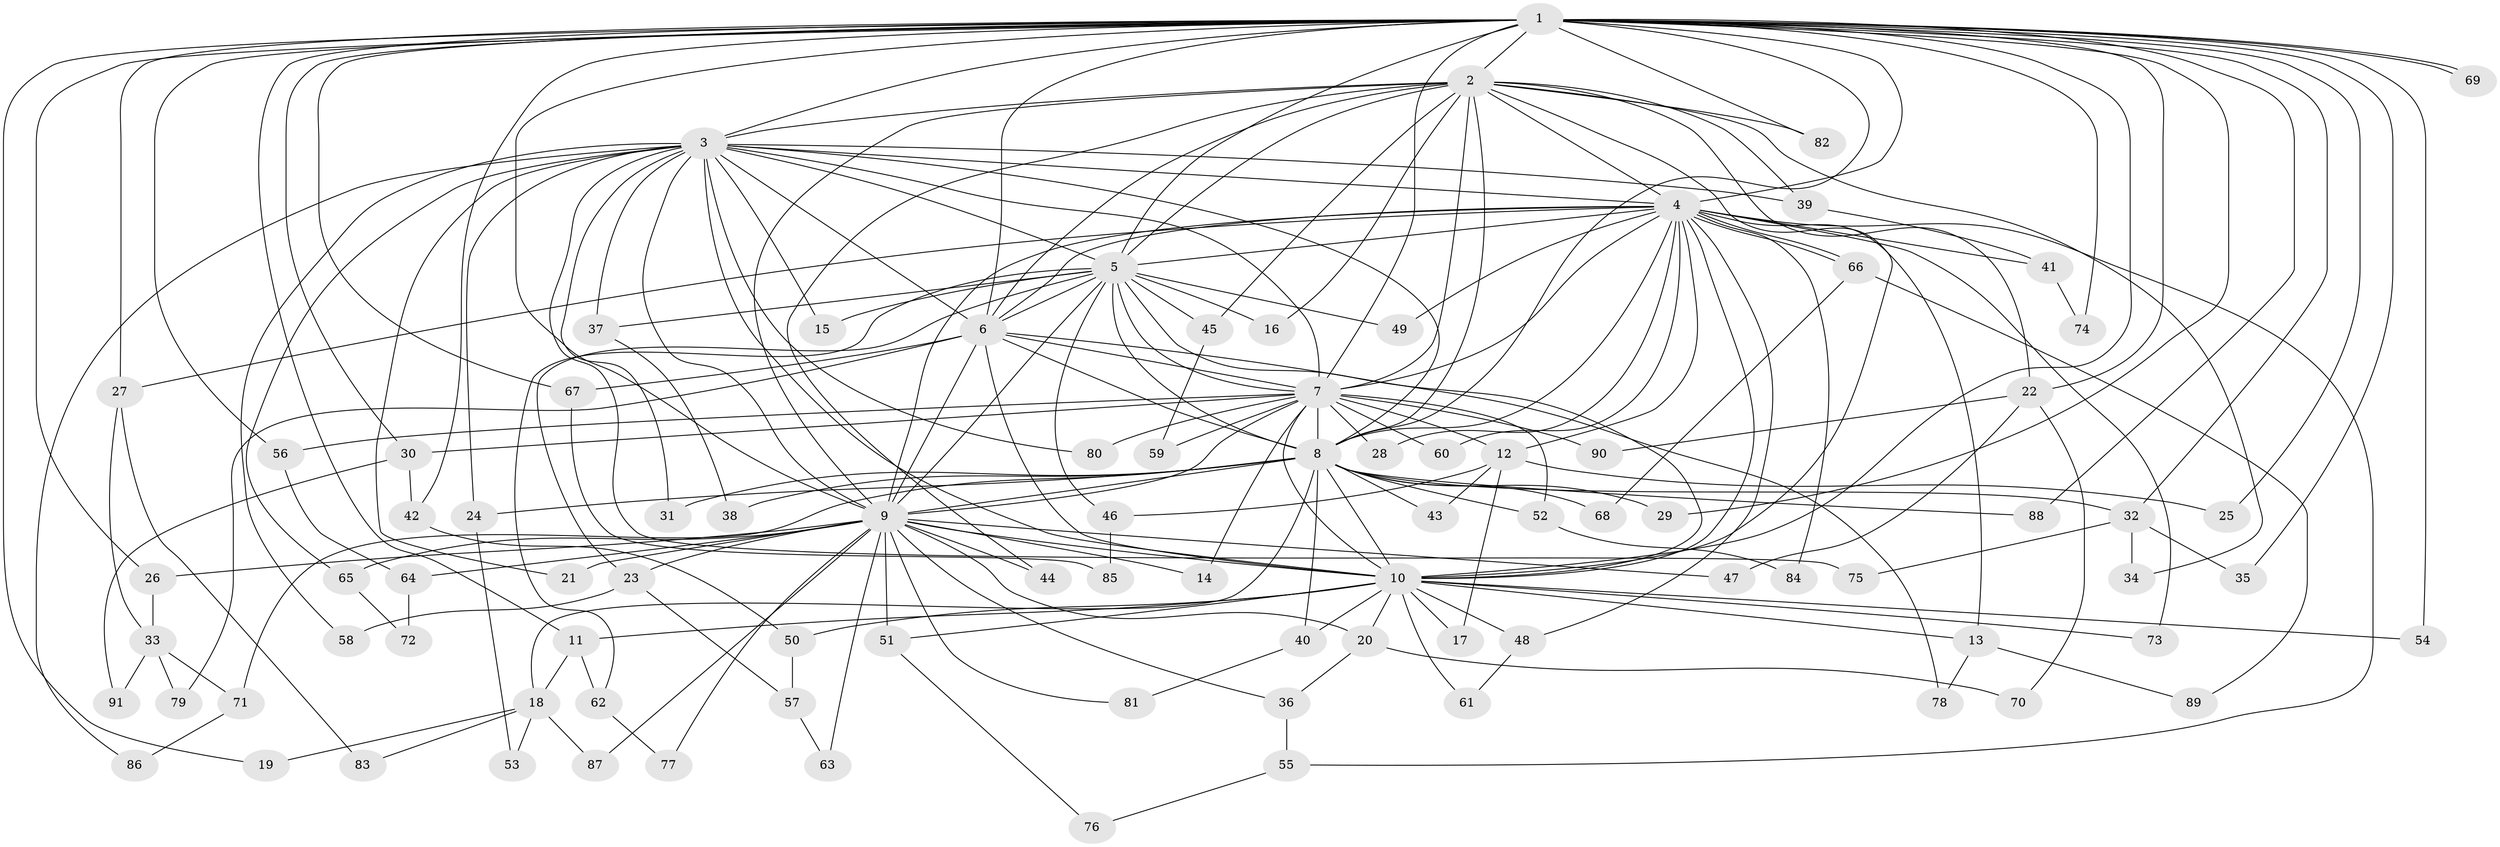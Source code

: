 // Generated by graph-tools (version 1.1) at 2025/35/03/09/25 02:35:05]
// undirected, 91 vertices, 207 edges
graph export_dot {
graph [start="1"]
  node [color=gray90,style=filled];
  1;
  2;
  3;
  4;
  5;
  6;
  7;
  8;
  9;
  10;
  11;
  12;
  13;
  14;
  15;
  16;
  17;
  18;
  19;
  20;
  21;
  22;
  23;
  24;
  25;
  26;
  27;
  28;
  29;
  30;
  31;
  32;
  33;
  34;
  35;
  36;
  37;
  38;
  39;
  40;
  41;
  42;
  43;
  44;
  45;
  46;
  47;
  48;
  49;
  50;
  51;
  52;
  53;
  54;
  55;
  56;
  57;
  58;
  59;
  60;
  61;
  62;
  63;
  64;
  65;
  66;
  67;
  68;
  69;
  70;
  71;
  72;
  73;
  74;
  75;
  76;
  77;
  78;
  79;
  80;
  81;
  82;
  83;
  84;
  85;
  86;
  87;
  88;
  89;
  90;
  91;
  1 -- 2;
  1 -- 3;
  1 -- 4;
  1 -- 5;
  1 -- 6;
  1 -- 7;
  1 -- 8;
  1 -- 9;
  1 -- 10;
  1 -- 11;
  1 -- 19;
  1 -- 22;
  1 -- 25;
  1 -- 26;
  1 -- 27;
  1 -- 29;
  1 -- 30;
  1 -- 32;
  1 -- 35;
  1 -- 42;
  1 -- 54;
  1 -- 56;
  1 -- 67;
  1 -- 69;
  1 -- 69;
  1 -- 74;
  1 -- 82;
  1 -- 88;
  2 -- 3;
  2 -- 4;
  2 -- 5;
  2 -- 6;
  2 -- 7;
  2 -- 8;
  2 -- 9;
  2 -- 10;
  2 -- 16;
  2 -- 22;
  2 -- 34;
  2 -- 39;
  2 -- 44;
  2 -- 45;
  2 -- 82;
  3 -- 4;
  3 -- 5;
  3 -- 6;
  3 -- 7;
  3 -- 8;
  3 -- 9;
  3 -- 10;
  3 -- 15;
  3 -- 21;
  3 -- 24;
  3 -- 31;
  3 -- 37;
  3 -- 39;
  3 -- 58;
  3 -- 65;
  3 -- 75;
  3 -- 80;
  3 -- 86;
  4 -- 5;
  4 -- 6;
  4 -- 7;
  4 -- 8;
  4 -- 9;
  4 -- 10;
  4 -- 12;
  4 -- 13;
  4 -- 27;
  4 -- 28;
  4 -- 41;
  4 -- 48;
  4 -- 49;
  4 -- 55;
  4 -- 60;
  4 -- 66;
  4 -- 66;
  4 -- 73;
  4 -- 84;
  5 -- 6;
  5 -- 7;
  5 -- 8;
  5 -- 9;
  5 -- 10;
  5 -- 15;
  5 -- 16;
  5 -- 23;
  5 -- 37;
  5 -- 45;
  5 -- 46;
  5 -- 49;
  5 -- 62;
  6 -- 7;
  6 -- 8;
  6 -- 9;
  6 -- 10;
  6 -- 67;
  6 -- 78;
  6 -- 79;
  7 -- 8;
  7 -- 9;
  7 -- 10;
  7 -- 12;
  7 -- 14;
  7 -- 28;
  7 -- 30;
  7 -- 52;
  7 -- 56;
  7 -- 59;
  7 -- 60;
  7 -- 80;
  7 -- 90;
  8 -- 9;
  8 -- 10;
  8 -- 18;
  8 -- 24;
  8 -- 29;
  8 -- 31;
  8 -- 32;
  8 -- 38;
  8 -- 40;
  8 -- 43;
  8 -- 52;
  8 -- 68;
  8 -- 71;
  8 -- 88;
  9 -- 10;
  9 -- 14;
  9 -- 20;
  9 -- 21;
  9 -- 23;
  9 -- 26;
  9 -- 36;
  9 -- 44;
  9 -- 47;
  9 -- 51;
  9 -- 63;
  9 -- 64;
  9 -- 65;
  9 -- 77;
  9 -- 81;
  9 -- 87;
  10 -- 11;
  10 -- 13;
  10 -- 17;
  10 -- 20;
  10 -- 40;
  10 -- 48;
  10 -- 50;
  10 -- 51;
  10 -- 54;
  10 -- 61;
  10 -- 73;
  11 -- 18;
  11 -- 62;
  12 -- 17;
  12 -- 25;
  12 -- 43;
  12 -- 46;
  13 -- 78;
  13 -- 89;
  18 -- 19;
  18 -- 53;
  18 -- 83;
  18 -- 87;
  20 -- 36;
  20 -- 70;
  22 -- 47;
  22 -- 70;
  22 -- 90;
  23 -- 57;
  23 -- 58;
  24 -- 53;
  26 -- 33;
  27 -- 33;
  27 -- 83;
  30 -- 42;
  30 -- 91;
  32 -- 34;
  32 -- 35;
  32 -- 75;
  33 -- 71;
  33 -- 79;
  33 -- 91;
  36 -- 55;
  37 -- 38;
  39 -- 41;
  40 -- 81;
  41 -- 74;
  42 -- 50;
  45 -- 59;
  46 -- 85;
  48 -- 61;
  50 -- 57;
  51 -- 76;
  52 -- 84;
  55 -- 76;
  56 -- 64;
  57 -- 63;
  62 -- 77;
  64 -- 72;
  65 -- 72;
  66 -- 68;
  66 -- 89;
  67 -- 85;
  71 -- 86;
}
